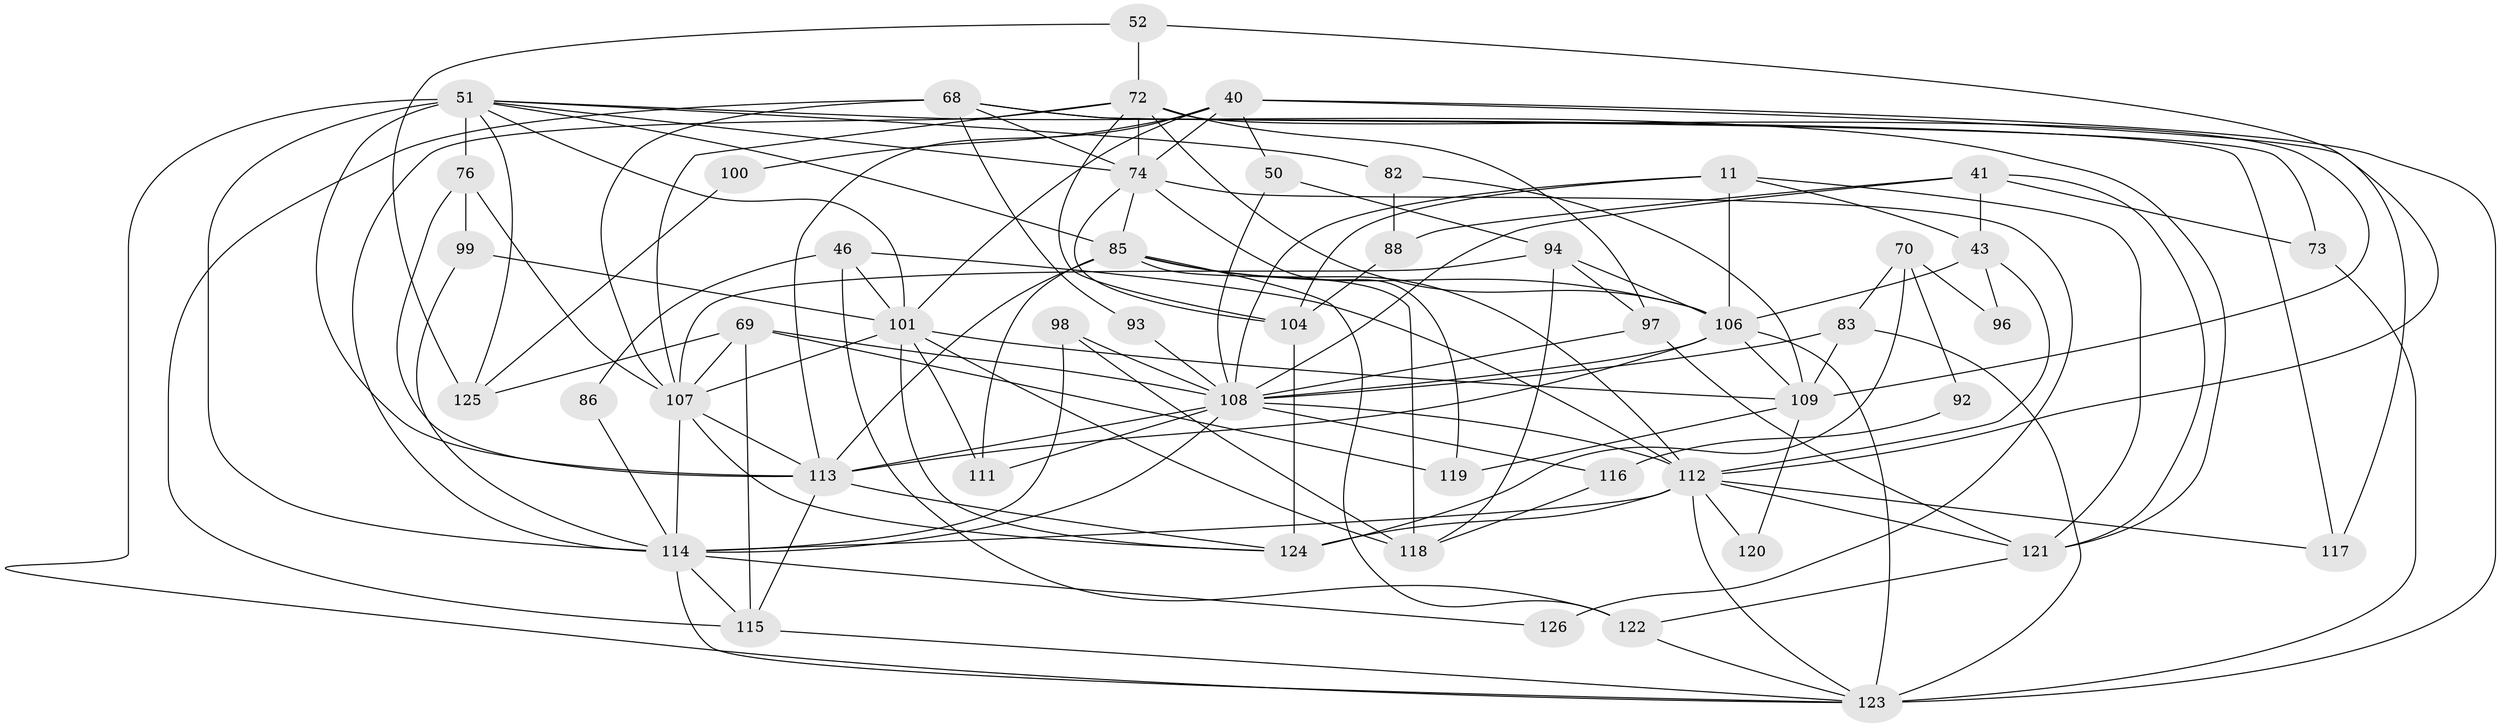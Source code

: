 // original degree distribution, {2: 0.1111111111111111, 3: 0.31746031746031744, 7: 0.05555555555555555, 5: 0.16666666666666666, 6: 0.0873015873015873, 8: 0.007936507936507936, 4: 0.25396825396825395}
// Generated by graph-tools (version 1.1) at 2025/53/03/04/25 21:53:38]
// undirected, 50 vertices, 131 edges
graph export_dot {
graph [start="1"]
  node [color=gray90,style=filled];
  11 [super="+3+10"];
  40 [super="+35"];
  41;
  43 [super="+20"];
  46;
  50;
  51 [super="+49+29+36"];
  52;
  68 [super="+23"];
  69;
  70;
  72 [super="+66"];
  73 [super="+26"];
  74 [super="+61+67"];
  76 [super="+12+54"];
  82;
  83;
  85 [super="+17+64"];
  86;
  88;
  92;
  93;
  94;
  96;
  97 [super="+75"];
  98;
  99;
  100;
  101 [super="+15+6"];
  104 [super="+91"];
  106 [super="+58+95"];
  107 [super="+4+8"];
  108 [super="+53+60+87+103"];
  109 [super="+59"];
  111;
  112 [super="+44+102"];
  113 [super="+90+105"];
  114 [super="+25+34+110"];
  115 [super="+79+81"];
  116;
  117;
  118;
  119 [super="+7"];
  120;
  121 [super="+14+56"];
  122;
  123 [super="+21+38"];
  124 [super="+42+37"];
  125 [super="+22"];
  126;
  11 -- 43 [weight=2];
  11 -- 121 [weight=2];
  11 -- 104 [weight=2];
  11 -- 106 [weight=3];
  11 -- 108 [weight=3];
  40 -- 50;
  40 -- 100;
  40 -- 123 [weight=2];
  40 -- 117;
  40 -- 74;
  40 -- 101;
  40 -- 113;
  41 -- 73;
  41 -- 88;
  41 -- 121;
  41 -- 43;
  41 -- 108;
  43 -- 106;
  43 -- 96;
  43 -- 112;
  46 -- 122;
  46 -- 86;
  46 -- 112;
  46 -- 101;
  50 -- 94;
  50 -- 108;
  51 -- 85;
  51 -- 121;
  51 -- 125 [weight=2];
  51 -- 76 [weight=2];
  51 -- 123;
  51 -- 82;
  51 -- 74 [weight=2];
  51 -- 101;
  51 -- 114 [weight=4];
  51 -- 113 [weight=2];
  52 -- 72;
  52 -- 125;
  52 -- 112;
  68 -- 93;
  68 -- 117;
  68 -- 73 [weight=2];
  68 -- 107 [weight=2];
  68 -- 74;
  68 -- 115;
  69 -- 115;
  69 -- 119 [weight=2];
  69 -- 107;
  69 -- 125;
  69 -- 108;
  70 -- 83;
  70 -- 92;
  70 -- 96;
  70 -- 124;
  72 -- 97 [weight=2];
  72 -- 104 [weight=2];
  72 -- 74 [weight=2];
  72 -- 107;
  72 -- 114;
  72 -- 109;
  72 -- 106 [weight=2];
  73 -- 123 [weight=2];
  74 -- 126 [weight=2];
  74 -- 119;
  74 -- 104;
  74 -- 85;
  76 -- 107 [weight=2];
  76 -- 99;
  76 -- 113;
  82 -- 88;
  82 -- 109;
  83 -- 123;
  83 -- 109;
  83 -- 108;
  85 -- 106;
  85 -- 118;
  85 -- 122;
  85 -- 112;
  85 -- 113;
  85 -- 111;
  86 -- 114;
  88 -- 104;
  92 -- 116;
  93 -- 108 [weight=2];
  94 -- 106;
  94 -- 97;
  94 -- 118;
  94 -- 107;
  97 -- 121 [weight=2];
  97 -- 108 [weight=3];
  98 -- 118;
  98 -- 114;
  98 -- 108;
  99 -- 114;
  99 -- 101;
  100 -- 125;
  101 -- 124;
  101 -- 118;
  101 -- 111;
  101 -- 107;
  101 -- 109;
  104 -- 124 [weight=3];
  106 -- 123 [weight=2];
  106 -- 109;
  106 -- 108;
  106 -- 113 [weight=3];
  107 -- 124 [weight=2];
  107 -- 114;
  107 -- 113;
  108 -- 111;
  108 -- 112 [weight=4];
  108 -- 116;
  108 -- 114 [weight=2];
  108 -- 113 [weight=2];
  109 -- 119 [weight=2];
  109 -- 120;
  112 -- 117;
  112 -- 120;
  112 -- 121;
  112 -- 123 [weight=2];
  112 -- 124 [weight=2];
  112 -- 114;
  113 -- 124 [weight=2];
  113 -- 115;
  114 -- 123;
  114 -- 126;
  114 -- 115 [weight=2];
  115 -- 123;
  116 -- 118;
  121 -- 122;
  122 -- 123;
}
